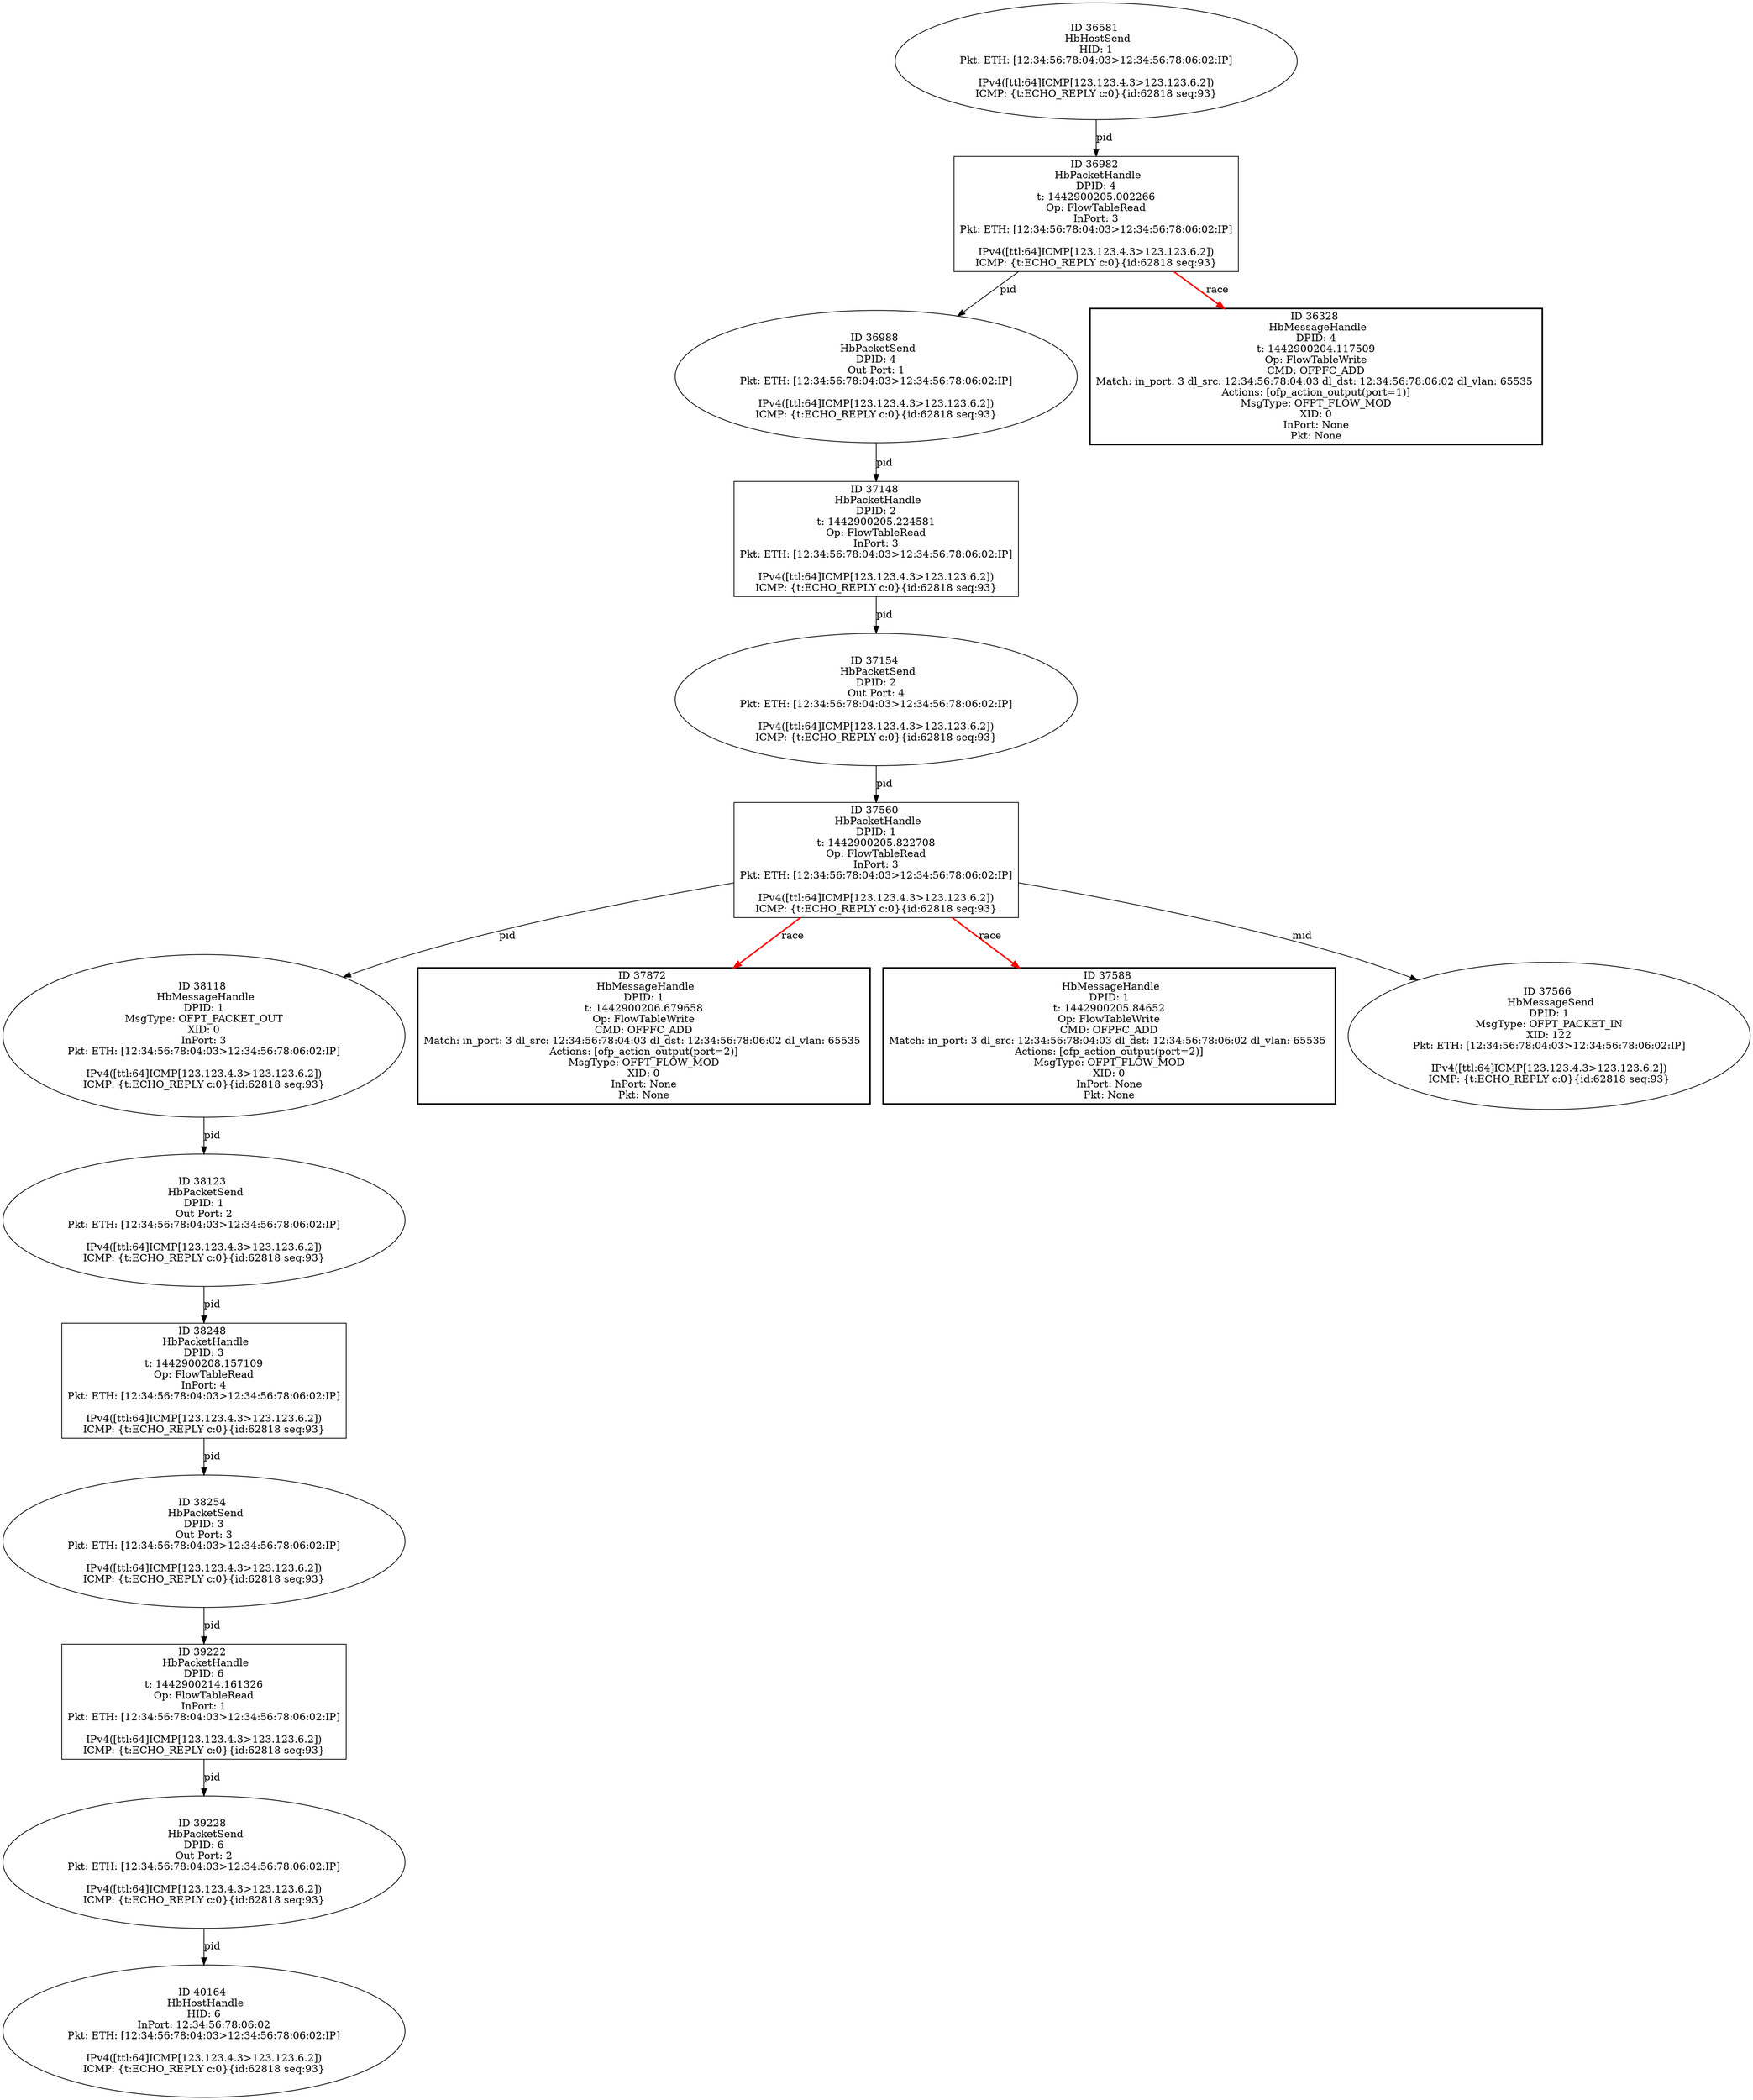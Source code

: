 strict digraph G {
37154 [shape=oval, event=<hb_events.HbPacketSend object at 0x10fa2b3d0>, label="ID 37154 
 HbPacketSend
DPID: 2
Out Port: 4
Pkt: ETH: [12:34:56:78:04:03>12:34:56:78:06:02:IP]

IPv4([ttl:64]ICMP[123.123.4.3>123.123.6.2])
ICMP: {t:ECHO_REPLY c:0}{id:62818 seq:93}"];
40164 [shape=oval, event=<hb_events.HbHostHandle object at 0x110883250>, label="ID 40164 
 HbHostHandle
HID: 6
InPort: 12:34:56:78:06:02
Pkt: ETH: [12:34:56:78:04:03>12:34:56:78:06:02:IP]

IPv4([ttl:64]ICMP[123.123.4.3>123.123.6.2])
ICMP: {t:ECHO_REPLY c:0}{id:62818 seq:93}"];
36581 [shape=oval, event=<hb_events.HbHostSend object at 0x10f6d1a10>, label="ID 36581 
 HbHostSend
HID: 1
Pkt: ETH: [12:34:56:78:04:03>12:34:56:78:06:02:IP]

IPv4([ttl:64]ICMP[123.123.4.3>123.123.6.2])
ICMP: {t:ECHO_REPLY c:0}{id:62818 seq:93}"];
38118 [shape=oval, event=<hb_events.HbMessageHandle object at 0x11007f750>, label="ID 38118 
 HbMessageHandle
DPID: 1
MsgType: OFPT_PACKET_OUT
XID: 0
InPort: 3
Pkt: ETH: [12:34:56:78:04:03>12:34:56:78:06:02:IP]

IPv4([ttl:64]ICMP[123.123.4.3>123.123.6.2])
ICMP: {t:ECHO_REPLY c:0}{id:62818 seq:93}"];
38248 [shape=box, event=<hb_events.HbPacketHandle object at 0x1101443d0>, label="ID 38248 
 HbPacketHandle
DPID: 3
t: 1442900208.157109
Op: FlowTableRead
InPort: 4
Pkt: ETH: [12:34:56:78:04:03>12:34:56:78:06:02:IP]

IPv4([ttl:64]ICMP[123.123.4.3>123.123.6.2])
ICMP: {t:ECHO_REPLY c:0}{id:62818 seq:93}"];
37148 [shape=box, event=<hb_events.HbPacketHandle object at 0x10f96bf50>, label="ID 37148 
 HbPacketHandle
DPID: 2
t: 1442900205.224581
Op: FlowTableRead
InPort: 3
Pkt: ETH: [12:34:56:78:04:03>12:34:56:78:06:02:IP]

IPv4([ttl:64]ICMP[123.123.4.3>123.123.6.2])
ICMP: {t:ECHO_REPLY c:0}{id:62818 seq:93}"];
38123 [shape=oval, event=<hb_events.HbPacketSend object at 0x11007fe10>, label="ID 38123 
 HbPacketSend
DPID: 1
Out Port: 2
Pkt: ETH: [12:34:56:78:04:03>12:34:56:78:06:02:IP]

IPv4([ttl:64]ICMP[123.123.4.3>123.123.6.2])
ICMP: {t:ECHO_REPLY c:0}{id:62818 seq:93}"];
38254 [shape=oval, event=<hb_events.HbPacketSend object at 0x110144c10>, label="ID 38254 
 HbPacketSend
DPID: 3
Out Port: 3
Pkt: ETH: [12:34:56:78:04:03>12:34:56:78:06:02:IP]

IPv4([ttl:64]ICMP[123.123.4.3>123.123.6.2])
ICMP: {t:ECHO_REPLY c:0}{id:62818 seq:93}"];
37872 [shape=box, style=bold, event=<hb_events.HbMessageHandle object at 0x10feb25d0>, label="ID 37872 
 HbMessageHandle
DPID: 1
t: 1442900206.679658
Op: FlowTableWrite
CMD: OFPFC_ADD
Match: in_port: 3 dl_src: 12:34:56:78:04:03 dl_dst: 12:34:56:78:06:02 dl_vlan: 65535 
Actions: [ofp_action_output(port=2)]
MsgType: OFPT_FLOW_MOD
XID: 0
InPort: None
Pkt: None"];
36988 [shape=oval, event=<hb_events.HbPacketSend object at 0x10f935910>, label="ID 36988 
 HbPacketSend
DPID: 4
Out Port: 1
Pkt: ETH: [12:34:56:78:04:03>12:34:56:78:06:02:IP]

IPv4([ttl:64]ICMP[123.123.4.3>123.123.6.2])
ICMP: {t:ECHO_REPLY c:0}{id:62818 seq:93}"];
36328 [shape=box, style=bold, event=<hb_events.HbMessageHandle object at 0x10f58b350>, label="ID 36328 
 HbMessageHandle
DPID: 4
t: 1442900204.117509
Op: FlowTableWrite
CMD: OFPFC_ADD
Match: in_port: 3 dl_src: 12:34:56:78:04:03 dl_dst: 12:34:56:78:06:02 dl_vlan: 65535 
Actions: [ofp_action_output(port=1)]
MsgType: OFPT_FLOW_MOD
XID: 0
InPort: None
Pkt: None"];
37588 [shape=box, style=bold, event=<hb_events.HbMessageHandle object at 0x10fcc6b10>, label="ID 37588 
 HbMessageHandle
DPID: 1
t: 1442900205.84652
Op: FlowTableWrite
CMD: OFPFC_ADD
Match: in_port: 3 dl_src: 12:34:56:78:04:03 dl_dst: 12:34:56:78:06:02 dl_vlan: 65535 
Actions: [ofp_action_output(port=2)]
MsgType: OFPT_FLOW_MOD
XID: 0
InPort: None
Pkt: None"];
39222 [shape=box, event=<hb_events.HbPacketHandle object at 0x11065e890>, label="ID 39222 
 HbPacketHandle
DPID: 6
t: 1442900214.161326
Op: FlowTableRead
InPort: 1
Pkt: ETH: [12:34:56:78:04:03>12:34:56:78:06:02:IP]

IPv4([ttl:64]ICMP[123.123.4.3>123.123.6.2])
ICMP: {t:ECHO_REPLY c:0}{id:62818 seq:93}"];
37560 [shape=box, event=<hb_events.HbPacketHandle object at 0x10fc66550>, label="ID 37560 
 HbPacketHandle
DPID: 1
t: 1442900205.822708
Op: FlowTableRead
InPort: 3
Pkt: ETH: [12:34:56:78:04:03>12:34:56:78:06:02:IP]

IPv4([ttl:64]ICMP[123.123.4.3>123.123.6.2])
ICMP: {t:ECHO_REPLY c:0}{id:62818 seq:93}"];
39228 [shape=oval, event=<hb_events.HbPacketSend object at 0x110665610>, label="ID 39228 
 HbPacketSend
DPID: 6
Out Port: 2
Pkt: ETH: [12:34:56:78:04:03>12:34:56:78:06:02:IP]

IPv4([ttl:64]ICMP[123.123.4.3>123.123.6.2])
ICMP: {t:ECHO_REPLY c:0}{id:62818 seq:93}"];
36982 [shape=box, event=<hb_events.HbPacketHandle object at 0x10f935710>, label="ID 36982 
 HbPacketHandle
DPID: 4
t: 1442900205.002266
Op: FlowTableRead
InPort: 3
Pkt: ETH: [12:34:56:78:04:03>12:34:56:78:06:02:IP]

IPv4([ttl:64]ICMP[123.123.4.3>123.123.6.2])
ICMP: {t:ECHO_REPLY c:0}{id:62818 seq:93}"];
37566 [shape=oval, event=<hb_events.HbMessageSend object at 0x10fc53510>, label="ID 37566 
 HbMessageSend
DPID: 1
MsgType: OFPT_PACKET_IN
XID: 122
Pkt: ETH: [12:34:56:78:04:03>12:34:56:78:06:02:IP]

IPv4([ttl:64]ICMP[123.123.4.3>123.123.6.2])
ICMP: {t:ECHO_REPLY c:0}{id:62818 seq:93}"];
37154 -> 37560  [rel=pid, label=pid];
36581 -> 36982  [rel=pid, label=pid];
38118 -> 38123  [rel=pid, label=pid];
38248 -> 38254  [rel=pid, label=pid];
36988 -> 37148  [rel=pid, label=pid];
38123 -> 38248  [rel=pid, label=pid];
38254 -> 39222  [rel=pid, label=pid];
39222 -> 39228  [rel=pid, label=pid];
39228 -> 40164  [rel=pid, label=pid];
37560 -> 37872  [harmful=True, color=red, style=bold, rel=race, label=race];
37560 -> 37588  [harmful=True, color=red, style=bold, rel=race, label=race];
37560 -> 37566  [rel=mid, label=mid];
37560 -> 38118  [rel=pid, label=pid];
37148 -> 37154  [rel=pid, label=pid];
36982 -> 36328  [harmful=True, color=red, style=bold, rel=race, label=race];
36982 -> 36988  [rel=pid, label=pid];
}
